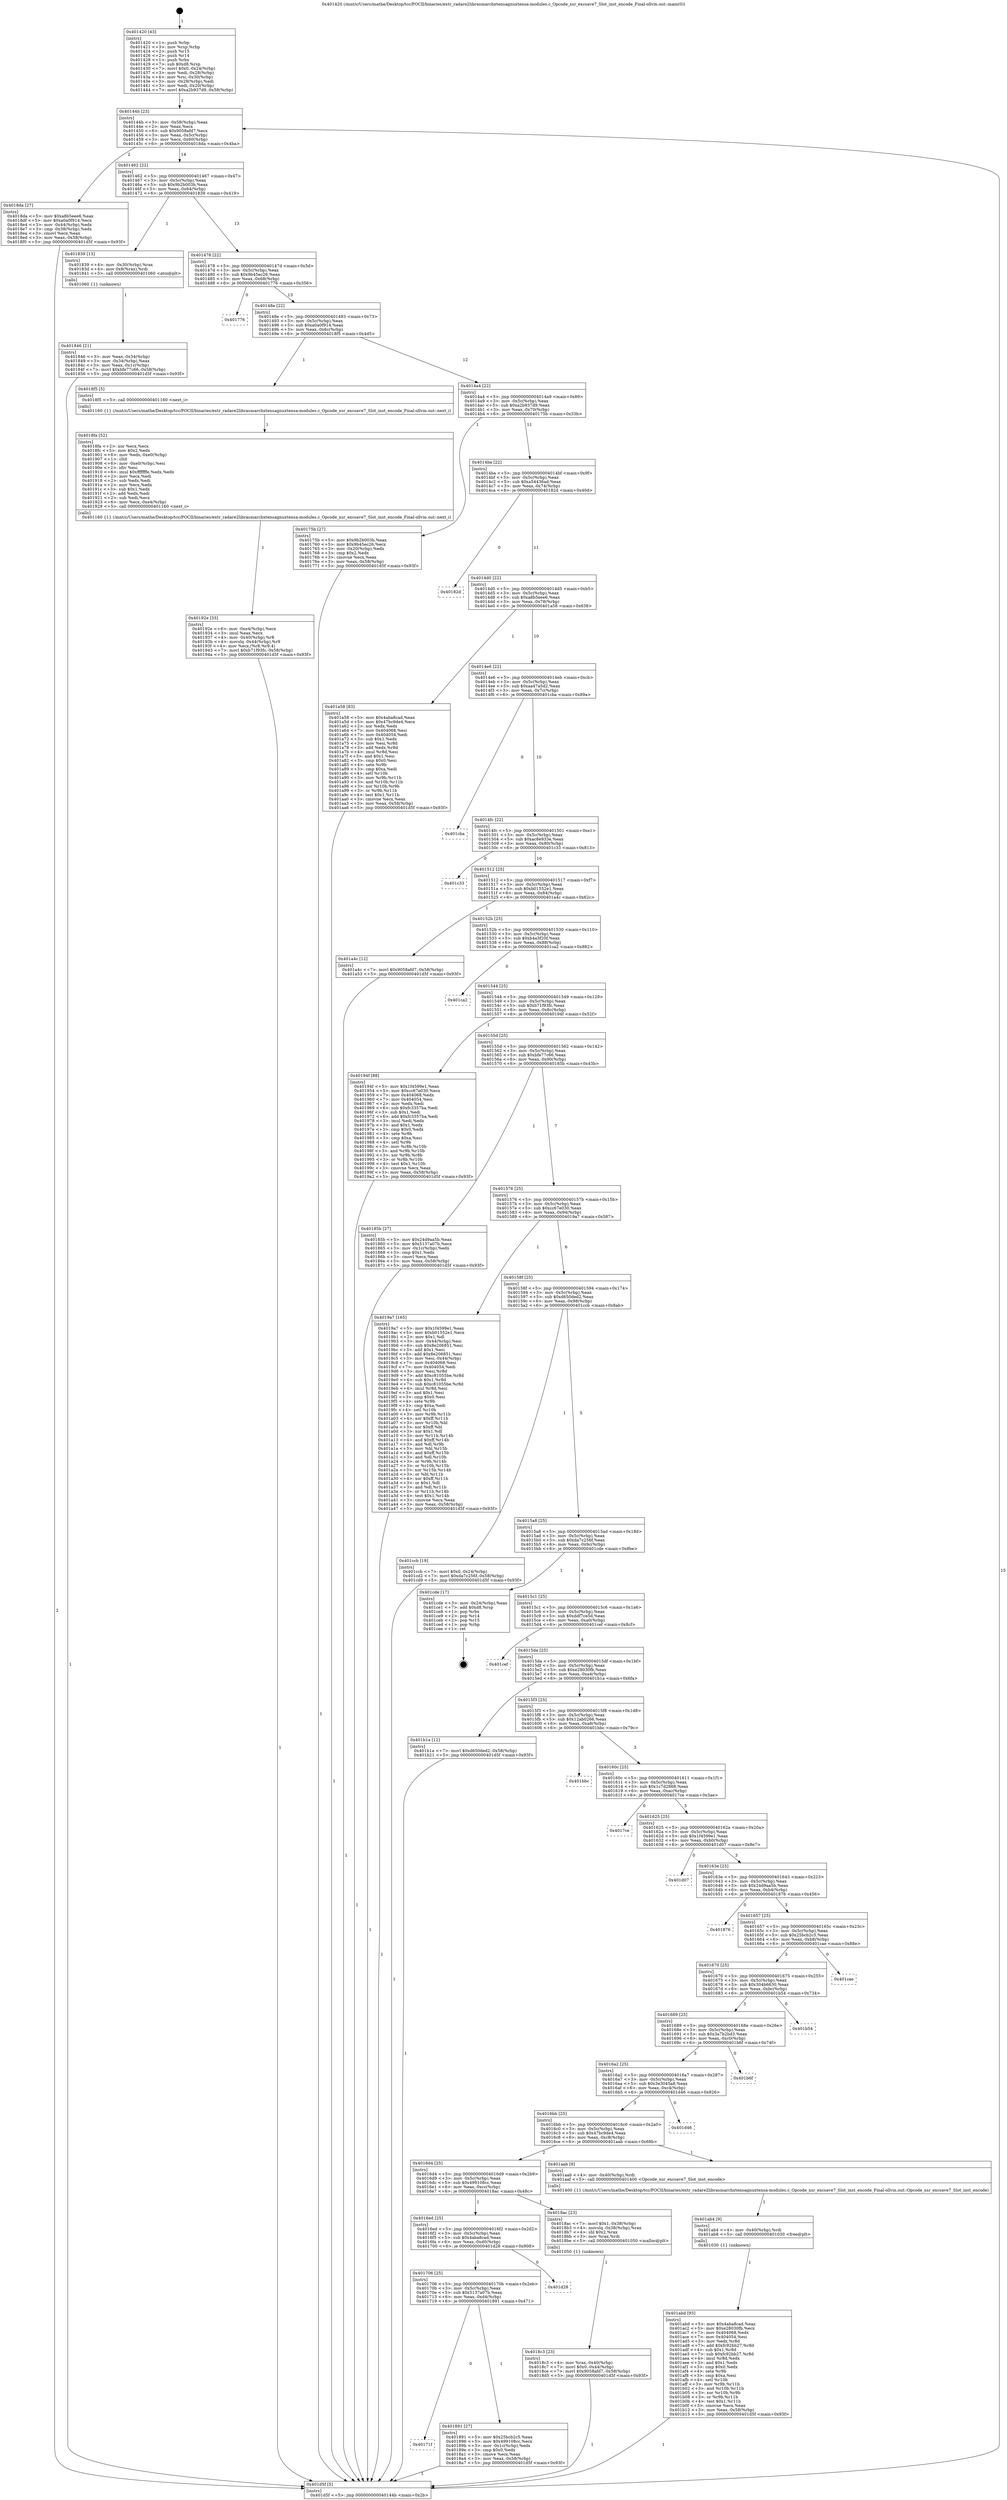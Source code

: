 digraph "0x401420" {
  label = "0x401420 (/mnt/c/Users/mathe/Desktop/tcc/POCII/binaries/extr_radare2librasmarchxtensagnuxtensa-modules.c_Opcode_xsr_excsave7_Slot_inst_encode_Final-ollvm.out::main(0))"
  labelloc = "t"
  node[shape=record]

  Entry [label="",width=0.3,height=0.3,shape=circle,fillcolor=black,style=filled]
  "0x40144b" [label="{
     0x40144b [23]\l
     | [instrs]\l
     &nbsp;&nbsp;0x40144b \<+3\>: mov -0x58(%rbp),%eax\l
     &nbsp;&nbsp;0x40144e \<+2\>: mov %eax,%ecx\l
     &nbsp;&nbsp;0x401450 \<+6\>: sub $0x9058afd7,%ecx\l
     &nbsp;&nbsp;0x401456 \<+3\>: mov %eax,-0x5c(%rbp)\l
     &nbsp;&nbsp;0x401459 \<+3\>: mov %ecx,-0x60(%rbp)\l
     &nbsp;&nbsp;0x40145c \<+6\>: je 00000000004018da \<main+0x4ba\>\l
  }"]
  "0x4018da" [label="{
     0x4018da [27]\l
     | [instrs]\l
     &nbsp;&nbsp;0x4018da \<+5\>: mov $0xa8b5eee6,%eax\l
     &nbsp;&nbsp;0x4018df \<+5\>: mov $0xa0a0f914,%ecx\l
     &nbsp;&nbsp;0x4018e4 \<+3\>: mov -0x44(%rbp),%edx\l
     &nbsp;&nbsp;0x4018e7 \<+3\>: cmp -0x38(%rbp),%edx\l
     &nbsp;&nbsp;0x4018ea \<+3\>: cmovl %ecx,%eax\l
     &nbsp;&nbsp;0x4018ed \<+3\>: mov %eax,-0x58(%rbp)\l
     &nbsp;&nbsp;0x4018f0 \<+5\>: jmp 0000000000401d5f \<main+0x93f\>\l
  }"]
  "0x401462" [label="{
     0x401462 [22]\l
     | [instrs]\l
     &nbsp;&nbsp;0x401462 \<+5\>: jmp 0000000000401467 \<main+0x47\>\l
     &nbsp;&nbsp;0x401467 \<+3\>: mov -0x5c(%rbp),%eax\l
     &nbsp;&nbsp;0x40146a \<+5\>: sub $0x9b2b003b,%eax\l
     &nbsp;&nbsp;0x40146f \<+3\>: mov %eax,-0x64(%rbp)\l
     &nbsp;&nbsp;0x401472 \<+6\>: je 0000000000401839 \<main+0x419\>\l
  }"]
  Exit [label="",width=0.3,height=0.3,shape=circle,fillcolor=black,style=filled,peripheries=2]
  "0x401839" [label="{
     0x401839 [13]\l
     | [instrs]\l
     &nbsp;&nbsp;0x401839 \<+4\>: mov -0x30(%rbp),%rax\l
     &nbsp;&nbsp;0x40183d \<+4\>: mov 0x8(%rax),%rdi\l
     &nbsp;&nbsp;0x401841 \<+5\>: call 0000000000401060 \<atoi@plt\>\l
     | [calls]\l
     &nbsp;&nbsp;0x401060 \{1\} (unknown)\l
  }"]
  "0x401478" [label="{
     0x401478 [22]\l
     | [instrs]\l
     &nbsp;&nbsp;0x401478 \<+5\>: jmp 000000000040147d \<main+0x5d\>\l
     &nbsp;&nbsp;0x40147d \<+3\>: mov -0x5c(%rbp),%eax\l
     &nbsp;&nbsp;0x401480 \<+5\>: sub $0x9b45ec26,%eax\l
     &nbsp;&nbsp;0x401485 \<+3\>: mov %eax,-0x68(%rbp)\l
     &nbsp;&nbsp;0x401488 \<+6\>: je 0000000000401776 \<main+0x356\>\l
  }"]
  "0x401abd" [label="{
     0x401abd [93]\l
     | [instrs]\l
     &nbsp;&nbsp;0x401abd \<+5\>: mov $0x4aba8cad,%eax\l
     &nbsp;&nbsp;0x401ac2 \<+5\>: mov $0xe28030fb,%ecx\l
     &nbsp;&nbsp;0x401ac7 \<+7\>: mov 0x404068,%edx\l
     &nbsp;&nbsp;0x401ace \<+7\>: mov 0x404054,%esi\l
     &nbsp;&nbsp;0x401ad5 \<+3\>: mov %edx,%r8d\l
     &nbsp;&nbsp;0x401ad8 \<+7\>: add $0xfc92bb27,%r8d\l
     &nbsp;&nbsp;0x401adf \<+4\>: sub $0x1,%r8d\l
     &nbsp;&nbsp;0x401ae3 \<+7\>: sub $0xfc92bb27,%r8d\l
     &nbsp;&nbsp;0x401aea \<+4\>: imul %r8d,%edx\l
     &nbsp;&nbsp;0x401aee \<+3\>: and $0x1,%edx\l
     &nbsp;&nbsp;0x401af1 \<+3\>: cmp $0x0,%edx\l
     &nbsp;&nbsp;0x401af4 \<+4\>: sete %r9b\l
     &nbsp;&nbsp;0x401af8 \<+3\>: cmp $0xa,%esi\l
     &nbsp;&nbsp;0x401afb \<+4\>: setl %r10b\l
     &nbsp;&nbsp;0x401aff \<+3\>: mov %r9b,%r11b\l
     &nbsp;&nbsp;0x401b02 \<+3\>: and %r10b,%r11b\l
     &nbsp;&nbsp;0x401b05 \<+3\>: xor %r10b,%r9b\l
     &nbsp;&nbsp;0x401b08 \<+3\>: or %r9b,%r11b\l
     &nbsp;&nbsp;0x401b0b \<+4\>: test $0x1,%r11b\l
     &nbsp;&nbsp;0x401b0f \<+3\>: cmovne %ecx,%eax\l
     &nbsp;&nbsp;0x401b12 \<+3\>: mov %eax,-0x58(%rbp)\l
     &nbsp;&nbsp;0x401b15 \<+5\>: jmp 0000000000401d5f \<main+0x93f\>\l
  }"]
  "0x401776" [label="{
     0x401776\l
  }", style=dashed]
  "0x40148e" [label="{
     0x40148e [22]\l
     | [instrs]\l
     &nbsp;&nbsp;0x40148e \<+5\>: jmp 0000000000401493 \<main+0x73\>\l
     &nbsp;&nbsp;0x401493 \<+3\>: mov -0x5c(%rbp),%eax\l
     &nbsp;&nbsp;0x401496 \<+5\>: sub $0xa0a0f914,%eax\l
     &nbsp;&nbsp;0x40149b \<+3\>: mov %eax,-0x6c(%rbp)\l
     &nbsp;&nbsp;0x40149e \<+6\>: je 00000000004018f5 \<main+0x4d5\>\l
  }"]
  "0x401ab4" [label="{
     0x401ab4 [9]\l
     | [instrs]\l
     &nbsp;&nbsp;0x401ab4 \<+4\>: mov -0x40(%rbp),%rdi\l
     &nbsp;&nbsp;0x401ab8 \<+5\>: call 0000000000401030 \<free@plt\>\l
     | [calls]\l
     &nbsp;&nbsp;0x401030 \{1\} (unknown)\l
  }"]
  "0x4018f5" [label="{
     0x4018f5 [5]\l
     | [instrs]\l
     &nbsp;&nbsp;0x4018f5 \<+5\>: call 0000000000401160 \<next_i\>\l
     | [calls]\l
     &nbsp;&nbsp;0x401160 \{1\} (/mnt/c/Users/mathe/Desktop/tcc/POCII/binaries/extr_radare2librasmarchxtensagnuxtensa-modules.c_Opcode_xsr_excsave7_Slot_inst_encode_Final-ollvm.out::next_i)\l
  }"]
  "0x4014a4" [label="{
     0x4014a4 [22]\l
     | [instrs]\l
     &nbsp;&nbsp;0x4014a4 \<+5\>: jmp 00000000004014a9 \<main+0x89\>\l
     &nbsp;&nbsp;0x4014a9 \<+3\>: mov -0x5c(%rbp),%eax\l
     &nbsp;&nbsp;0x4014ac \<+5\>: sub $0xa2b937d9,%eax\l
     &nbsp;&nbsp;0x4014b1 \<+3\>: mov %eax,-0x70(%rbp)\l
     &nbsp;&nbsp;0x4014b4 \<+6\>: je 000000000040175b \<main+0x33b\>\l
  }"]
  "0x40192e" [label="{
     0x40192e [33]\l
     | [instrs]\l
     &nbsp;&nbsp;0x40192e \<+6\>: mov -0xe4(%rbp),%ecx\l
     &nbsp;&nbsp;0x401934 \<+3\>: imul %eax,%ecx\l
     &nbsp;&nbsp;0x401937 \<+4\>: mov -0x40(%rbp),%r8\l
     &nbsp;&nbsp;0x40193b \<+4\>: movslq -0x44(%rbp),%r9\l
     &nbsp;&nbsp;0x40193f \<+4\>: mov %ecx,(%r8,%r9,4)\l
     &nbsp;&nbsp;0x401943 \<+7\>: movl $0xb71f93fc,-0x58(%rbp)\l
     &nbsp;&nbsp;0x40194a \<+5\>: jmp 0000000000401d5f \<main+0x93f\>\l
  }"]
  "0x40175b" [label="{
     0x40175b [27]\l
     | [instrs]\l
     &nbsp;&nbsp;0x40175b \<+5\>: mov $0x9b2b003b,%eax\l
     &nbsp;&nbsp;0x401760 \<+5\>: mov $0x9b45ec26,%ecx\l
     &nbsp;&nbsp;0x401765 \<+3\>: mov -0x20(%rbp),%edx\l
     &nbsp;&nbsp;0x401768 \<+3\>: cmp $0x2,%edx\l
     &nbsp;&nbsp;0x40176b \<+3\>: cmovne %ecx,%eax\l
     &nbsp;&nbsp;0x40176e \<+3\>: mov %eax,-0x58(%rbp)\l
     &nbsp;&nbsp;0x401771 \<+5\>: jmp 0000000000401d5f \<main+0x93f\>\l
  }"]
  "0x4014ba" [label="{
     0x4014ba [22]\l
     | [instrs]\l
     &nbsp;&nbsp;0x4014ba \<+5\>: jmp 00000000004014bf \<main+0x9f\>\l
     &nbsp;&nbsp;0x4014bf \<+3\>: mov -0x5c(%rbp),%eax\l
     &nbsp;&nbsp;0x4014c2 \<+5\>: sub $0xa54436ad,%eax\l
     &nbsp;&nbsp;0x4014c7 \<+3\>: mov %eax,-0x74(%rbp)\l
     &nbsp;&nbsp;0x4014ca \<+6\>: je 000000000040182d \<main+0x40d\>\l
  }"]
  "0x401d5f" [label="{
     0x401d5f [5]\l
     | [instrs]\l
     &nbsp;&nbsp;0x401d5f \<+5\>: jmp 000000000040144b \<main+0x2b\>\l
  }"]
  "0x401420" [label="{
     0x401420 [43]\l
     | [instrs]\l
     &nbsp;&nbsp;0x401420 \<+1\>: push %rbp\l
     &nbsp;&nbsp;0x401421 \<+3\>: mov %rsp,%rbp\l
     &nbsp;&nbsp;0x401424 \<+2\>: push %r15\l
     &nbsp;&nbsp;0x401426 \<+2\>: push %r14\l
     &nbsp;&nbsp;0x401428 \<+1\>: push %rbx\l
     &nbsp;&nbsp;0x401429 \<+7\>: sub $0xd8,%rsp\l
     &nbsp;&nbsp;0x401430 \<+7\>: movl $0x0,-0x24(%rbp)\l
     &nbsp;&nbsp;0x401437 \<+3\>: mov %edi,-0x28(%rbp)\l
     &nbsp;&nbsp;0x40143a \<+4\>: mov %rsi,-0x30(%rbp)\l
     &nbsp;&nbsp;0x40143e \<+3\>: mov -0x28(%rbp),%edi\l
     &nbsp;&nbsp;0x401441 \<+3\>: mov %edi,-0x20(%rbp)\l
     &nbsp;&nbsp;0x401444 \<+7\>: movl $0xa2b937d9,-0x58(%rbp)\l
  }"]
  "0x401846" [label="{
     0x401846 [21]\l
     | [instrs]\l
     &nbsp;&nbsp;0x401846 \<+3\>: mov %eax,-0x34(%rbp)\l
     &nbsp;&nbsp;0x401849 \<+3\>: mov -0x34(%rbp),%eax\l
     &nbsp;&nbsp;0x40184c \<+3\>: mov %eax,-0x1c(%rbp)\l
     &nbsp;&nbsp;0x40184f \<+7\>: movl $0xbfe77c66,-0x58(%rbp)\l
     &nbsp;&nbsp;0x401856 \<+5\>: jmp 0000000000401d5f \<main+0x93f\>\l
  }"]
  "0x4018fa" [label="{
     0x4018fa [52]\l
     | [instrs]\l
     &nbsp;&nbsp;0x4018fa \<+2\>: xor %ecx,%ecx\l
     &nbsp;&nbsp;0x4018fc \<+5\>: mov $0x2,%edx\l
     &nbsp;&nbsp;0x401901 \<+6\>: mov %edx,-0xe0(%rbp)\l
     &nbsp;&nbsp;0x401907 \<+1\>: cltd\l
     &nbsp;&nbsp;0x401908 \<+6\>: mov -0xe0(%rbp),%esi\l
     &nbsp;&nbsp;0x40190e \<+2\>: idiv %esi\l
     &nbsp;&nbsp;0x401910 \<+6\>: imul $0xfffffffe,%edx,%edx\l
     &nbsp;&nbsp;0x401916 \<+2\>: mov %ecx,%edi\l
     &nbsp;&nbsp;0x401918 \<+2\>: sub %edx,%edi\l
     &nbsp;&nbsp;0x40191a \<+2\>: mov %ecx,%edx\l
     &nbsp;&nbsp;0x40191c \<+3\>: sub $0x1,%edx\l
     &nbsp;&nbsp;0x40191f \<+2\>: add %edx,%edi\l
     &nbsp;&nbsp;0x401921 \<+2\>: sub %edi,%ecx\l
     &nbsp;&nbsp;0x401923 \<+6\>: mov %ecx,-0xe4(%rbp)\l
     &nbsp;&nbsp;0x401929 \<+5\>: call 0000000000401160 \<next_i\>\l
     | [calls]\l
     &nbsp;&nbsp;0x401160 \{1\} (/mnt/c/Users/mathe/Desktop/tcc/POCII/binaries/extr_radare2librasmarchxtensagnuxtensa-modules.c_Opcode_xsr_excsave7_Slot_inst_encode_Final-ollvm.out::next_i)\l
  }"]
  "0x40182d" [label="{
     0x40182d\l
  }", style=dashed]
  "0x4014d0" [label="{
     0x4014d0 [22]\l
     | [instrs]\l
     &nbsp;&nbsp;0x4014d0 \<+5\>: jmp 00000000004014d5 \<main+0xb5\>\l
     &nbsp;&nbsp;0x4014d5 \<+3\>: mov -0x5c(%rbp),%eax\l
     &nbsp;&nbsp;0x4014d8 \<+5\>: sub $0xa8b5eee6,%eax\l
     &nbsp;&nbsp;0x4014dd \<+3\>: mov %eax,-0x78(%rbp)\l
     &nbsp;&nbsp;0x4014e0 \<+6\>: je 0000000000401a58 \<main+0x638\>\l
  }"]
  "0x4018c3" [label="{
     0x4018c3 [23]\l
     | [instrs]\l
     &nbsp;&nbsp;0x4018c3 \<+4\>: mov %rax,-0x40(%rbp)\l
     &nbsp;&nbsp;0x4018c7 \<+7\>: movl $0x0,-0x44(%rbp)\l
     &nbsp;&nbsp;0x4018ce \<+7\>: movl $0x9058afd7,-0x58(%rbp)\l
     &nbsp;&nbsp;0x4018d5 \<+5\>: jmp 0000000000401d5f \<main+0x93f\>\l
  }"]
  "0x401a58" [label="{
     0x401a58 [83]\l
     | [instrs]\l
     &nbsp;&nbsp;0x401a58 \<+5\>: mov $0x4aba8cad,%eax\l
     &nbsp;&nbsp;0x401a5d \<+5\>: mov $0x47bc9de4,%ecx\l
     &nbsp;&nbsp;0x401a62 \<+2\>: xor %edx,%edx\l
     &nbsp;&nbsp;0x401a64 \<+7\>: mov 0x404068,%esi\l
     &nbsp;&nbsp;0x401a6b \<+7\>: mov 0x404054,%edi\l
     &nbsp;&nbsp;0x401a72 \<+3\>: sub $0x1,%edx\l
     &nbsp;&nbsp;0x401a75 \<+3\>: mov %esi,%r8d\l
     &nbsp;&nbsp;0x401a78 \<+3\>: add %edx,%r8d\l
     &nbsp;&nbsp;0x401a7b \<+4\>: imul %r8d,%esi\l
     &nbsp;&nbsp;0x401a7f \<+3\>: and $0x1,%esi\l
     &nbsp;&nbsp;0x401a82 \<+3\>: cmp $0x0,%esi\l
     &nbsp;&nbsp;0x401a85 \<+4\>: sete %r9b\l
     &nbsp;&nbsp;0x401a89 \<+3\>: cmp $0xa,%edi\l
     &nbsp;&nbsp;0x401a8c \<+4\>: setl %r10b\l
     &nbsp;&nbsp;0x401a90 \<+3\>: mov %r9b,%r11b\l
     &nbsp;&nbsp;0x401a93 \<+3\>: and %r10b,%r11b\l
     &nbsp;&nbsp;0x401a96 \<+3\>: xor %r10b,%r9b\l
     &nbsp;&nbsp;0x401a99 \<+3\>: or %r9b,%r11b\l
     &nbsp;&nbsp;0x401a9c \<+4\>: test $0x1,%r11b\l
     &nbsp;&nbsp;0x401aa0 \<+3\>: cmovne %ecx,%eax\l
     &nbsp;&nbsp;0x401aa3 \<+3\>: mov %eax,-0x58(%rbp)\l
     &nbsp;&nbsp;0x401aa6 \<+5\>: jmp 0000000000401d5f \<main+0x93f\>\l
  }"]
  "0x4014e6" [label="{
     0x4014e6 [22]\l
     | [instrs]\l
     &nbsp;&nbsp;0x4014e6 \<+5\>: jmp 00000000004014eb \<main+0xcb\>\l
     &nbsp;&nbsp;0x4014eb \<+3\>: mov -0x5c(%rbp),%eax\l
     &nbsp;&nbsp;0x4014ee \<+5\>: sub $0xaa47a5d2,%eax\l
     &nbsp;&nbsp;0x4014f3 \<+3\>: mov %eax,-0x7c(%rbp)\l
     &nbsp;&nbsp;0x4014f6 \<+6\>: je 0000000000401cba \<main+0x89a\>\l
  }"]
  "0x40171f" [label="{
     0x40171f\l
  }", style=dashed]
  "0x401cba" [label="{
     0x401cba\l
  }", style=dashed]
  "0x4014fc" [label="{
     0x4014fc [22]\l
     | [instrs]\l
     &nbsp;&nbsp;0x4014fc \<+5\>: jmp 0000000000401501 \<main+0xe1\>\l
     &nbsp;&nbsp;0x401501 \<+3\>: mov -0x5c(%rbp),%eax\l
     &nbsp;&nbsp;0x401504 \<+5\>: sub $0xac8e933e,%eax\l
     &nbsp;&nbsp;0x401509 \<+3\>: mov %eax,-0x80(%rbp)\l
     &nbsp;&nbsp;0x40150c \<+6\>: je 0000000000401c33 \<main+0x813\>\l
  }"]
  "0x401891" [label="{
     0x401891 [27]\l
     | [instrs]\l
     &nbsp;&nbsp;0x401891 \<+5\>: mov $0x25bcb2c5,%eax\l
     &nbsp;&nbsp;0x401896 \<+5\>: mov $0x499108cc,%ecx\l
     &nbsp;&nbsp;0x40189b \<+3\>: mov -0x1c(%rbp),%edx\l
     &nbsp;&nbsp;0x40189e \<+3\>: cmp $0x0,%edx\l
     &nbsp;&nbsp;0x4018a1 \<+3\>: cmove %ecx,%eax\l
     &nbsp;&nbsp;0x4018a4 \<+3\>: mov %eax,-0x58(%rbp)\l
     &nbsp;&nbsp;0x4018a7 \<+5\>: jmp 0000000000401d5f \<main+0x93f\>\l
  }"]
  "0x401c33" [label="{
     0x401c33\l
  }", style=dashed]
  "0x401512" [label="{
     0x401512 [25]\l
     | [instrs]\l
     &nbsp;&nbsp;0x401512 \<+5\>: jmp 0000000000401517 \<main+0xf7\>\l
     &nbsp;&nbsp;0x401517 \<+3\>: mov -0x5c(%rbp),%eax\l
     &nbsp;&nbsp;0x40151a \<+5\>: sub $0xb01552e1,%eax\l
     &nbsp;&nbsp;0x40151f \<+6\>: mov %eax,-0x84(%rbp)\l
     &nbsp;&nbsp;0x401525 \<+6\>: je 0000000000401a4c \<main+0x62c\>\l
  }"]
  "0x401706" [label="{
     0x401706 [25]\l
     | [instrs]\l
     &nbsp;&nbsp;0x401706 \<+5\>: jmp 000000000040170b \<main+0x2eb\>\l
     &nbsp;&nbsp;0x40170b \<+3\>: mov -0x5c(%rbp),%eax\l
     &nbsp;&nbsp;0x40170e \<+5\>: sub $0x5137a07b,%eax\l
     &nbsp;&nbsp;0x401713 \<+6\>: mov %eax,-0xd4(%rbp)\l
     &nbsp;&nbsp;0x401719 \<+6\>: je 0000000000401891 \<main+0x471\>\l
  }"]
  "0x401a4c" [label="{
     0x401a4c [12]\l
     | [instrs]\l
     &nbsp;&nbsp;0x401a4c \<+7\>: movl $0x9058afd7,-0x58(%rbp)\l
     &nbsp;&nbsp;0x401a53 \<+5\>: jmp 0000000000401d5f \<main+0x93f\>\l
  }"]
  "0x40152b" [label="{
     0x40152b [25]\l
     | [instrs]\l
     &nbsp;&nbsp;0x40152b \<+5\>: jmp 0000000000401530 \<main+0x110\>\l
     &nbsp;&nbsp;0x401530 \<+3\>: mov -0x5c(%rbp),%eax\l
     &nbsp;&nbsp;0x401533 \<+5\>: sub $0xb4a3f20f,%eax\l
     &nbsp;&nbsp;0x401538 \<+6\>: mov %eax,-0x88(%rbp)\l
     &nbsp;&nbsp;0x40153e \<+6\>: je 0000000000401ca2 \<main+0x882\>\l
  }"]
  "0x401d28" [label="{
     0x401d28\l
  }", style=dashed]
  "0x401ca2" [label="{
     0x401ca2\l
  }", style=dashed]
  "0x401544" [label="{
     0x401544 [25]\l
     | [instrs]\l
     &nbsp;&nbsp;0x401544 \<+5\>: jmp 0000000000401549 \<main+0x129\>\l
     &nbsp;&nbsp;0x401549 \<+3\>: mov -0x5c(%rbp),%eax\l
     &nbsp;&nbsp;0x40154c \<+5\>: sub $0xb71f93fc,%eax\l
     &nbsp;&nbsp;0x401551 \<+6\>: mov %eax,-0x8c(%rbp)\l
     &nbsp;&nbsp;0x401557 \<+6\>: je 000000000040194f \<main+0x52f\>\l
  }"]
  "0x4016ed" [label="{
     0x4016ed [25]\l
     | [instrs]\l
     &nbsp;&nbsp;0x4016ed \<+5\>: jmp 00000000004016f2 \<main+0x2d2\>\l
     &nbsp;&nbsp;0x4016f2 \<+3\>: mov -0x5c(%rbp),%eax\l
     &nbsp;&nbsp;0x4016f5 \<+5\>: sub $0x4aba8cad,%eax\l
     &nbsp;&nbsp;0x4016fa \<+6\>: mov %eax,-0xd0(%rbp)\l
     &nbsp;&nbsp;0x401700 \<+6\>: je 0000000000401d28 \<main+0x908\>\l
  }"]
  "0x40194f" [label="{
     0x40194f [88]\l
     | [instrs]\l
     &nbsp;&nbsp;0x40194f \<+5\>: mov $0x1f4599e1,%eax\l
     &nbsp;&nbsp;0x401954 \<+5\>: mov $0xcc67e030,%ecx\l
     &nbsp;&nbsp;0x401959 \<+7\>: mov 0x404068,%edx\l
     &nbsp;&nbsp;0x401960 \<+7\>: mov 0x404054,%esi\l
     &nbsp;&nbsp;0x401967 \<+2\>: mov %edx,%edi\l
     &nbsp;&nbsp;0x401969 \<+6\>: sub $0xfc3357ba,%edi\l
     &nbsp;&nbsp;0x40196f \<+3\>: sub $0x1,%edi\l
     &nbsp;&nbsp;0x401972 \<+6\>: add $0xfc3357ba,%edi\l
     &nbsp;&nbsp;0x401978 \<+3\>: imul %edi,%edx\l
     &nbsp;&nbsp;0x40197b \<+3\>: and $0x1,%edx\l
     &nbsp;&nbsp;0x40197e \<+3\>: cmp $0x0,%edx\l
     &nbsp;&nbsp;0x401981 \<+4\>: sete %r8b\l
     &nbsp;&nbsp;0x401985 \<+3\>: cmp $0xa,%esi\l
     &nbsp;&nbsp;0x401988 \<+4\>: setl %r9b\l
     &nbsp;&nbsp;0x40198c \<+3\>: mov %r8b,%r10b\l
     &nbsp;&nbsp;0x40198f \<+3\>: and %r9b,%r10b\l
     &nbsp;&nbsp;0x401992 \<+3\>: xor %r9b,%r8b\l
     &nbsp;&nbsp;0x401995 \<+3\>: or %r8b,%r10b\l
     &nbsp;&nbsp;0x401998 \<+4\>: test $0x1,%r10b\l
     &nbsp;&nbsp;0x40199c \<+3\>: cmovne %ecx,%eax\l
     &nbsp;&nbsp;0x40199f \<+3\>: mov %eax,-0x58(%rbp)\l
     &nbsp;&nbsp;0x4019a2 \<+5\>: jmp 0000000000401d5f \<main+0x93f\>\l
  }"]
  "0x40155d" [label="{
     0x40155d [25]\l
     | [instrs]\l
     &nbsp;&nbsp;0x40155d \<+5\>: jmp 0000000000401562 \<main+0x142\>\l
     &nbsp;&nbsp;0x401562 \<+3\>: mov -0x5c(%rbp),%eax\l
     &nbsp;&nbsp;0x401565 \<+5\>: sub $0xbfe77c66,%eax\l
     &nbsp;&nbsp;0x40156a \<+6\>: mov %eax,-0x90(%rbp)\l
     &nbsp;&nbsp;0x401570 \<+6\>: je 000000000040185b \<main+0x43b\>\l
  }"]
  "0x4018ac" [label="{
     0x4018ac [23]\l
     | [instrs]\l
     &nbsp;&nbsp;0x4018ac \<+7\>: movl $0x1,-0x38(%rbp)\l
     &nbsp;&nbsp;0x4018b3 \<+4\>: movslq -0x38(%rbp),%rax\l
     &nbsp;&nbsp;0x4018b7 \<+4\>: shl $0x2,%rax\l
     &nbsp;&nbsp;0x4018bb \<+3\>: mov %rax,%rdi\l
     &nbsp;&nbsp;0x4018be \<+5\>: call 0000000000401050 \<malloc@plt\>\l
     | [calls]\l
     &nbsp;&nbsp;0x401050 \{1\} (unknown)\l
  }"]
  "0x40185b" [label="{
     0x40185b [27]\l
     | [instrs]\l
     &nbsp;&nbsp;0x40185b \<+5\>: mov $0x24d9aa5b,%eax\l
     &nbsp;&nbsp;0x401860 \<+5\>: mov $0x5137a07b,%ecx\l
     &nbsp;&nbsp;0x401865 \<+3\>: mov -0x1c(%rbp),%edx\l
     &nbsp;&nbsp;0x401868 \<+3\>: cmp $0x1,%edx\l
     &nbsp;&nbsp;0x40186b \<+3\>: cmovl %ecx,%eax\l
     &nbsp;&nbsp;0x40186e \<+3\>: mov %eax,-0x58(%rbp)\l
     &nbsp;&nbsp;0x401871 \<+5\>: jmp 0000000000401d5f \<main+0x93f\>\l
  }"]
  "0x401576" [label="{
     0x401576 [25]\l
     | [instrs]\l
     &nbsp;&nbsp;0x401576 \<+5\>: jmp 000000000040157b \<main+0x15b\>\l
     &nbsp;&nbsp;0x40157b \<+3\>: mov -0x5c(%rbp),%eax\l
     &nbsp;&nbsp;0x40157e \<+5\>: sub $0xcc67e030,%eax\l
     &nbsp;&nbsp;0x401583 \<+6\>: mov %eax,-0x94(%rbp)\l
     &nbsp;&nbsp;0x401589 \<+6\>: je 00000000004019a7 \<main+0x587\>\l
  }"]
  "0x4016d4" [label="{
     0x4016d4 [25]\l
     | [instrs]\l
     &nbsp;&nbsp;0x4016d4 \<+5\>: jmp 00000000004016d9 \<main+0x2b9\>\l
     &nbsp;&nbsp;0x4016d9 \<+3\>: mov -0x5c(%rbp),%eax\l
     &nbsp;&nbsp;0x4016dc \<+5\>: sub $0x499108cc,%eax\l
     &nbsp;&nbsp;0x4016e1 \<+6\>: mov %eax,-0xcc(%rbp)\l
     &nbsp;&nbsp;0x4016e7 \<+6\>: je 00000000004018ac \<main+0x48c\>\l
  }"]
  "0x4019a7" [label="{
     0x4019a7 [165]\l
     | [instrs]\l
     &nbsp;&nbsp;0x4019a7 \<+5\>: mov $0x1f4599e1,%eax\l
     &nbsp;&nbsp;0x4019ac \<+5\>: mov $0xb01552e1,%ecx\l
     &nbsp;&nbsp;0x4019b1 \<+2\>: mov $0x1,%dl\l
     &nbsp;&nbsp;0x4019b3 \<+3\>: mov -0x44(%rbp),%esi\l
     &nbsp;&nbsp;0x4019b6 \<+6\>: sub $0x8e206851,%esi\l
     &nbsp;&nbsp;0x4019bc \<+3\>: add $0x1,%esi\l
     &nbsp;&nbsp;0x4019bf \<+6\>: add $0x8e206851,%esi\l
     &nbsp;&nbsp;0x4019c5 \<+3\>: mov %esi,-0x44(%rbp)\l
     &nbsp;&nbsp;0x4019c8 \<+7\>: mov 0x404068,%esi\l
     &nbsp;&nbsp;0x4019cf \<+7\>: mov 0x404054,%edi\l
     &nbsp;&nbsp;0x4019d6 \<+3\>: mov %esi,%r8d\l
     &nbsp;&nbsp;0x4019d9 \<+7\>: add $0xc81055be,%r8d\l
     &nbsp;&nbsp;0x4019e0 \<+4\>: sub $0x1,%r8d\l
     &nbsp;&nbsp;0x4019e4 \<+7\>: sub $0xc81055be,%r8d\l
     &nbsp;&nbsp;0x4019eb \<+4\>: imul %r8d,%esi\l
     &nbsp;&nbsp;0x4019ef \<+3\>: and $0x1,%esi\l
     &nbsp;&nbsp;0x4019f2 \<+3\>: cmp $0x0,%esi\l
     &nbsp;&nbsp;0x4019f5 \<+4\>: sete %r9b\l
     &nbsp;&nbsp;0x4019f9 \<+3\>: cmp $0xa,%edi\l
     &nbsp;&nbsp;0x4019fc \<+4\>: setl %r10b\l
     &nbsp;&nbsp;0x401a00 \<+3\>: mov %r9b,%r11b\l
     &nbsp;&nbsp;0x401a03 \<+4\>: xor $0xff,%r11b\l
     &nbsp;&nbsp;0x401a07 \<+3\>: mov %r10b,%bl\l
     &nbsp;&nbsp;0x401a0a \<+3\>: xor $0xff,%bl\l
     &nbsp;&nbsp;0x401a0d \<+3\>: xor $0x1,%dl\l
     &nbsp;&nbsp;0x401a10 \<+3\>: mov %r11b,%r14b\l
     &nbsp;&nbsp;0x401a13 \<+4\>: and $0xff,%r14b\l
     &nbsp;&nbsp;0x401a17 \<+3\>: and %dl,%r9b\l
     &nbsp;&nbsp;0x401a1a \<+3\>: mov %bl,%r15b\l
     &nbsp;&nbsp;0x401a1d \<+4\>: and $0xff,%r15b\l
     &nbsp;&nbsp;0x401a21 \<+3\>: and %dl,%r10b\l
     &nbsp;&nbsp;0x401a24 \<+3\>: or %r9b,%r14b\l
     &nbsp;&nbsp;0x401a27 \<+3\>: or %r10b,%r15b\l
     &nbsp;&nbsp;0x401a2a \<+3\>: xor %r15b,%r14b\l
     &nbsp;&nbsp;0x401a2d \<+3\>: or %bl,%r11b\l
     &nbsp;&nbsp;0x401a30 \<+4\>: xor $0xff,%r11b\l
     &nbsp;&nbsp;0x401a34 \<+3\>: or $0x1,%dl\l
     &nbsp;&nbsp;0x401a37 \<+3\>: and %dl,%r11b\l
     &nbsp;&nbsp;0x401a3a \<+3\>: or %r11b,%r14b\l
     &nbsp;&nbsp;0x401a3d \<+4\>: test $0x1,%r14b\l
     &nbsp;&nbsp;0x401a41 \<+3\>: cmovne %ecx,%eax\l
     &nbsp;&nbsp;0x401a44 \<+3\>: mov %eax,-0x58(%rbp)\l
     &nbsp;&nbsp;0x401a47 \<+5\>: jmp 0000000000401d5f \<main+0x93f\>\l
  }"]
  "0x40158f" [label="{
     0x40158f [25]\l
     | [instrs]\l
     &nbsp;&nbsp;0x40158f \<+5\>: jmp 0000000000401594 \<main+0x174\>\l
     &nbsp;&nbsp;0x401594 \<+3\>: mov -0x5c(%rbp),%eax\l
     &nbsp;&nbsp;0x401597 \<+5\>: sub $0xd650ded2,%eax\l
     &nbsp;&nbsp;0x40159c \<+6\>: mov %eax,-0x98(%rbp)\l
     &nbsp;&nbsp;0x4015a2 \<+6\>: je 0000000000401ccb \<main+0x8ab\>\l
  }"]
  "0x401aab" [label="{
     0x401aab [9]\l
     | [instrs]\l
     &nbsp;&nbsp;0x401aab \<+4\>: mov -0x40(%rbp),%rdi\l
     &nbsp;&nbsp;0x401aaf \<+5\>: call 0000000000401400 \<Opcode_xsr_excsave7_Slot_inst_encode\>\l
     | [calls]\l
     &nbsp;&nbsp;0x401400 \{1\} (/mnt/c/Users/mathe/Desktop/tcc/POCII/binaries/extr_radare2librasmarchxtensagnuxtensa-modules.c_Opcode_xsr_excsave7_Slot_inst_encode_Final-ollvm.out::Opcode_xsr_excsave7_Slot_inst_encode)\l
  }"]
  "0x401ccb" [label="{
     0x401ccb [19]\l
     | [instrs]\l
     &nbsp;&nbsp;0x401ccb \<+7\>: movl $0x0,-0x24(%rbp)\l
     &nbsp;&nbsp;0x401cd2 \<+7\>: movl $0xda7c256f,-0x58(%rbp)\l
     &nbsp;&nbsp;0x401cd9 \<+5\>: jmp 0000000000401d5f \<main+0x93f\>\l
  }"]
  "0x4015a8" [label="{
     0x4015a8 [25]\l
     | [instrs]\l
     &nbsp;&nbsp;0x4015a8 \<+5\>: jmp 00000000004015ad \<main+0x18d\>\l
     &nbsp;&nbsp;0x4015ad \<+3\>: mov -0x5c(%rbp),%eax\l
     &nbsp;&nbsp;0x4015b0 \<+5\>: sub $0xda7c256f,%eax\l
     &nbsp;&nbsp;0x4015b5 \<+6\>: mov %eax,-0x9c(%rbp)\l
     &nbsp;&nbsp;0x4015bb \<+6\>: je 0000000000401cde \<main+0x8be\>\l
  }"]
  "0x4016bb" [label="{
     0x4016bb [25]\l
     | [instrs]\l
     &nbsp;&nbsp;0x4016bb \<+5\>: jmp 00000000004016c0 \<main+0x2a0\>\l
     &nbsp;&nbsp;0x4016c0 \<+3\>: mov -0x5c(%rbp),%eax\l
     &nbsp;&nbsp;0x4016c3 \<+5\>: sub $0x47bc9de4,%eax\l
     &nbsp;&nbsp;0x4016c8 \<+6\>: mov %eax,-0xc8(%rbp)\l
     &nbsp;&nbsp;0x4016ce \<+6\>: je 0000000000401aab \<main+0x68b\>\l
  }"]
  "0x401cde" [label="{
     0x401cde [17]\l
     | [instrs]\l
     &nbsp;&nbsp;0x401cde \<+3\>: mov -0x24(%rbp),%eax\l
     &nbsp;&nbsp;0x401ce1 \<+7\>: add $0xd8,%rsp\l
     &nbsp;&nbsp;0x401ce8 \<+1\>: pop %rbx\l
     &nbsp;&nbsp;0x401ce9 \<+2\>: pop %r14\l
     &nbsp;&nbsp;0x401ceb \<+2\>: pop %r15\l
     &nbsp;&nbsp;0x401ced \<+1\>: pop %rbp\l
     &nbsp;&nbsp;0x401cee \<+1\>: ret\l
  }"]
  "0x4015c1" [label="{
     0x4015c1 [25]\l
     | [instrs]\l
     &nbsp;&nbsp;0x4015c1 \<+5\>: jmp 00000000004015c6 \<main+0x1a6\>\l
     &nbsp;&nbsp;0x4015c6 \<+3\>: mov -0x5c(%rbp),%eax\l
     &nbsp;&nbsp;0x4015c9 \<+5\>: sub $0xddf7ce5d,%eax\l
     &nbsp;&nbsp;0x4015ce \<+6\>: mov %eax,-0xa0(%rbp)\l
     &nbsp;&nbsp;0x4015d4 \<+6\>: je 0000000000401cef \<main+0x8cf\>\l
  }"]
  "0x401d46" [label="{
     0x401d46\l
  }", style=dashed]
  "0x401cef" [label="{
     0x401cef\l
  }", style=dashed]
  "0x4015da" [label="{
     0x4015da [25]\l
     | [instrs]\l
     &nbsp;&nbsp;0x4015da \<+5\>: jmp 00000000004015df \<main+0x1bf\>\l
     &nbsp;&nbsp;0x4015df \<+3\>: mov -0x5c(%rbp),%eax\l
     &nbsp;&nbsp;0x4015e2 \<+5\>: sub $0xe28030fb,%eax\l
     &nbsp;&nbsp;0x4015e7 \<+6\>: mov %eax,-0xa4(%rbp)\l
     &nbsp;&nbsp;0x4015ed \<+6\>: je 0000000000401b1a \<main+0x6fa\>\l
  }"]
  "0x4016a2" [label="{
     0x4016a2 [25]\l
     | [instrs]\l
     &nbsp;&nbsp;0x4016a2 \<+5\>: jmp 00000000004016a7 \<main+0x287\>\l
     &nbsp;&nbsp;0x4016a7 \<+3\>: mov -0x5c(%rbp),%eax\l
     &nbsp;&nbsp;0x4016aa \<+5\>: sub $0x3e3045a8,%eax\l
     &nbsp;&nbsp;0x4016af \<+6\>: mov %eax,-0xc4(%rbp)\l
     &nbsp;&nbsp;0x4016b5 \<+6\>: je 0000000000401d46 \<main+0x926\>\l
  }"]
  "0x401b1a" [label="{
     0x401b1a [12]\l
     | [instrs]\l
     &nbsp;&nbsp;0x401b1a \<+7\>: movl $0xd650ded2,-0x58(%rbp)\l
     &nbsp;&nbsp;0x401b21 \<+5\>: jmp 0000000000401d5f \<main+0x93f\>\l
  }"]
  "0x4015f3" [label="{
     0x4015f3 [25]\l
     | [instrs]\l
     &nbsp;&nbsp;0x4015f3 \<+5\>: jmp 00000000004015f8 \<main+0x1d8\>\l
     &nbsp;&nbsp;0x4015f8 \<+3\>: mov -0x5c(%rbp),%eax\l
     &nbsp;&nbsp;0x4015fb \<+5\>: sub $0x12ab0266,%eax\l
     &nbsp;&nbsp;0x401600 \<+6\>: mov %eax,-0xa8(%rbp)\l
     &nbsp;&nbsp;0x401606 \<+6\>: je 0000000000401bbc \<main+0x79c\>\l
  }"]
  "0x401b6f" [label="{
     0x401b6f\l
  }", style=dashed]
  "0x401bbc" [label="{
     0x401bbc\l
  }", style=dashed]
  "0x40160c" [label="{
     0x40160c [25]\l
     | [instrs]\l
     &nbsp;&nbsp;0x40160c \<+5\>: jmp 0000000000401611 \<main+0x1f1\>\l
     &nbsp;&nbsp;0x401611 \<+3\>: mov -0x5c(%rbp),%eax\l
     &nbsp;&nbsp;0x401614 \<+5\>: sub $0x1c7d2868,%eax\l
     &nbsp;&nbsp;0x401619 \<+6\>: mov %eax,-0xac(%rbp)\l
     &nbsp;&nbsp;0x40161f \<+6\>: je 00000000004017ce \<main+0x3ae\>\l
  }"]
  "0x401689" [label="{
     0x401689 [25]\l
     | [instrs]\l
     &nbsp;&nbsp;0x401689 \<+5\>: jmp 000000000040168e \<main+0x26e\>\l
     &nbsp;&nbsp;0x40168e \<+3\>: mov -0x5c(%rbp),%eax\l
     &nbsp;&nbsp;0x401691 \<+5\>: sub $0x3a7b2bd3,%eax\l
     &nbsp;&nbsp;0x401696 \<+6\>: mov %eax,-0xc0(%rbp)\l
     &nbsp;&nbsp;0x40169c \<+6\>: je 0000000000401b6f \<main+0x74f\>\l
  }"]
  "0x4017ce" [label="{
     0x4017ce\l
  }", style=dashed]
  "0x401625" [label="{
     0x401625 [25]\l
     | [instrs]\l
     &nbsp;&nbsp;0x401625 \<+5\>: jmp 000000000040162a \<main+0x20a\>\l
     &nbsp;&nbsp;0x40162a \<+3\>: mov -0x5c(%rbp),%eax\l
     &nbsp;&nbsp;0x40162d \<+5\>: sub $0x1f4599e1,%eax\l
     &nbsp;&nbsp;0x401632 \<+6\>: mov %eax,-0xb0(%rbp)\l
     &nbsp;&nbsp;0x401638 \<+6\>: je 0000000000401d07 \<main+0x8e7\>\l
  }"]
  "0x401b54" [label="{
     0x401b54\l
  }", style=dashed]
  "0x401d07" [label="{
     0x401d07\l
  }", style=dashed]
  "0x40163e" [label="{
     0x40163e [25]\l
     | [instrs]\l
     &nbsp;&nbsp;0x40163e \<+5\>: jmp 0000000000401643 \<main+0x223\>\l
     &nbsp;&nbsp;0x401643 \<+3\>: mov -0x5c(%rbp),%eax\l
     &nbsp;&nbsp;0x401646 \<+5\>: sub $0x24d9aa5b,%eax\l
     &nbsp;&nbsp;0x40164b \<+6\>: mov %eax,-0xb4(%rbp)\l
     &nbsp;&nbsp;0x401651 \<+6\>: je 0000000000401876 \<main+0x456\>\l
  }"]
  "0x401670" [label="{
     0x401670 [25]\l
     | [instrs]\l
     &nbsp;&nbsp;0x401670 \<+5\>: jmp 0000000000401675 \<main+0x255\>\l
     &nbsp;&nbsp;0x401675 \<+3\>: mov -0x5c(%rbp),%eax\l
     &nbsp;&nbsp;0x401678 \<+5\>: sub $0x304b6630,%eax\l
     &nbsp;&nbsp;0x40167d \<+6\>: mov %eax,-0xbc(%rbp)\l
     &nbsp;&nbsp;0x401683 \<+6\>: je 0000000000401b54 \<main+0x734\>\l
  }"]
  "0x401876" [label="{
     0x401876\l
  }", style=dashed]
  "0x401657" [label="{
     0x401657 [25]\l
     | [instrs]\l
     &nbsp;&nbsp;0x401657 \<+5\>: jmp 000000000040165c \<main+0x23c\>\l
     &nbsp;&nbsp;0x40165c \<+3\>: mov -0x5c(%rbp),%eax\l
     &nbsp;&nbsp;0x40165f \<+5\>: sub $0x25bcb2c5,%eax\l
     &nbsp;&nbsp;0x401664 \<+6\>: mov %eax,-0xb8(%rbp)\l
     &nbsp;&nbsp;0x40166a \<+6\>: je 0000000000401cae \<main+0x88e\>\l
  }"]
  "0x401cae" [label="{
     0x401cae\l
  }", style=dashed]
  Entry -> "0x401420" [label=" 1"]
  "0x40144b" -> "0x4018da" [label=" 2"]
  "0x40144b" -> "0x401462" [label=" 14"]
  "0x401cde" -> Exit [label=" 1"]
  "0x401462" -> "0x401839" [label=" 1"]
  "0x401462" -> "0x401478" [label=" 13"]
  "0x401ccb" -> "0x401d5f" [label=" 1"]
  "0x401478" -> "0x401776" [label=" 0"]
  "0x401478" -> "0x40148e" [label=" 13"]
  "0x401b1a" -> "0x401d5f" [label=" 1"]
  "0x40148e" -> "0x4018f5" [label=" 1"]
  "0x40148e" -> "0x4014a4" [label=" 12"]
  "0x401abd" -> "0x401d5f" [label=" 1"]
  "0x4014a4" -> "0x40175b" [label=" 1"]
  "0x4014a4" -> "0x4014ba" [label=" 11"]
  "0x40175b" -> "0x401d5f" [label=" 1"]
  "0x401420" -> "0x40144b" [label=" 1"]
  "0x401d5f" -> "0x40144b" [label=" 15"]
  "0x401839" -> "0x401846" [label=" 1"]
  "0x401846" -> "0x401d5f" [label=" 1"]
  "0x401ab4" -> "0x401abd" [label=" 1"]
  "0x4014ba" -> "0x40182d" [label=" 0"]
  "0x4014ba" -> "0x4014d0" [label=" 11"]
  "0x401aab" -> "0x401ab4" [label=" 1"]
  "0x4014d0" -> "0x401a58" [label=" 1"]
  "0x4014d0" -> "0x4014e6" [label=" 10"]
  "0x401a58" -> "0x401d5f" [label=" 1"]
  "0x4014e6" -> "0x401cba" [label=" 0"]
  "0x4014e6" -> "0x4014fc" [label=" 10"]
  "0x401a4c" -> "0x401d5f" [label=" 1"]
  "0x4014fc" -> "0x401c33" [label=" 0"]
  "0x4014fc" -> "0x401512" [label=" 10"]
  "0x4019a7" -> "0x401d5f" [label=" 1"]
  "0x401512" -> "0x401a4c" [label=" 1"]
  "0x401512" -> "0x40152b" [label=" 9"]
  "0x40192e" -> "0x401d5f" [label=" 1"]
  "0x40152b" -> "0x401ca2" [label=" 0"]
  "0x40152b" -> "0x401544" [label=" 9"]
  "0x4018fa" -> "0x40192e" [label=" 1"]
  "0x401544" -> "0x40194f" [label=" 1"]
  "0x401544" -> "0x40155d" [label=" 8"]
  "0x4018da" -> "0x401d5f" [label=" 2"]
  "0x40155d" -> "0x40185b" [label=" 1"]
  "0x40155d" -> "0x401576" [label=" 7"]
  "0x40185b" -> "0x401d5f" [label=" 1"]
  "0x4018c3" -> "0x401d5f" [label=" 1"]
  "0x401576" -> "0x4019a7" [label=" 1"]
  "0x401576" -> "0x40158f" [label=" 6"]
  "0x401891" -> "0x401d5f" [label=" 1"]
  "0x40158f" -> "0x401ccb" [label=" 1"]
  "0x40158f" -> "0x4015a8" [label=" 5"]
  "0x401706" -> "0x40171f" [label=" 0"]
  "0x4015a8" -> "0x401cde" [label=" 1"]
  "0x4015a8" -> "0x4015c1" [label=" 4"]
  "0x40194f" -> "0x401d5f" [label=" 1"]
  "0x4015c1" -> "0x401cef" [label=" 0"]
  "0x4015c1" -> "0x4015da" [label=" 4"]
  "0x4016ed" -> "0x401706" [label=" 1"]
  "0x4015da" -> "0x401b1a" [label=" 1"]
  "0x4015da" -> "0x4015f3" [label=" 3"]
  "0x4018f5" -> "0x4018fa" [label=" 1"]
  "0x4015f3" -> "0x401bbc" [label=" 0"]
  "0x4015f3" -> "0x40160c" [label=" 3"]
  "0x4016d4" -> "0x4016ed" [label=" 1"]
  "0x40160c" -> "0x4017ce" [label=" 0"]
  "0x40160c" -> "0x401625" [label=" 3"]
  "0x4018ac" -> "0x4018c3" [label=" 1"]
  "0x401625" -> "0x401d07" [label=" 0"]
  "0x401625" -> "0x40163e" [label=" 3"]
  "0x4016bb" -> "0x4016d4" [label=" 2"]
  "0x40163e" -> "0x401876" [label=" 0"]
  "0x40163e" -> "0x401657" [label=" 3"]
  "0x401706" -> "0x401891" [label=" 1"]
  "0x401657" -> "0x401cae" [label=" 0"]
  "0x401657" -> "0x401670" [label=" 3"]
  "0x4016bb" -> "0x401aab" [label=" 1"]
  "0x401670" -> "0x401b54" [label=" 0"]
  "0x401670" -> "0x401689" [label=" 3"]
  "0x4016d4" -> "0x4018ac" [label=" 1"]
  "0x401689" -> "0x401b6f" [label=" 0"]
  "0x401689" -> "0x4016a2" [label=" 3"]
  "0x4016ed" -> "0x401d28" [label=" 0"]
  "0x4016a2" -> "0x401d46" [label=" 0"]
  "0x4016a2" -> "0x4016bb" [label=" 3"]
}
